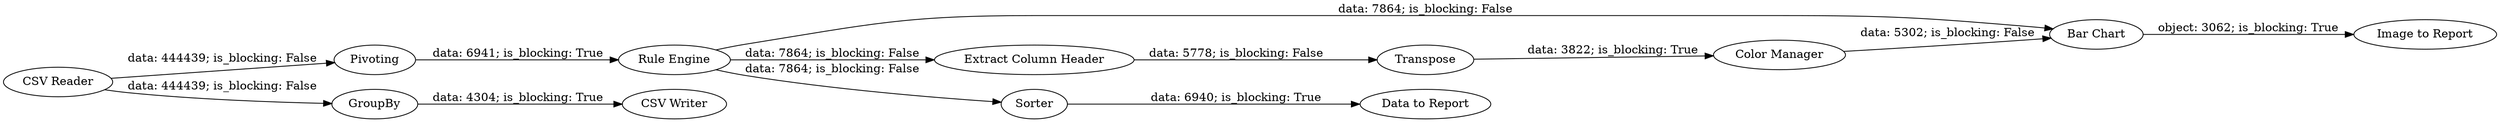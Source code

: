 digraph {
	"8844842690034659390_6" [label="Color Manager"]
	"8844842690034659390_2" [label=Pivoting]
	"8844842690034659390_17" [label="CSV Reader"]
	"8844842690034659390_7" [label="Bar Chart"]
	"8844842690034659390_9" [label=Transpose]
	"8844842690034659390_16" [label=GroupBy]
	"8844842690034659390_15" [label="CSV Writer"]
	"8844842690034659390_12" [label="Rule Engine"]
	"8844842690034659390_8" [label="Extract Column Header"]
	"8844842690034659390_10" [label="Image to Report"]
	"8844842690034659390_4" [label=Sorter]
	"8844842690034659390_11" [label="Data to Report"]
	"8844842690034659390_12" -> "8844842690034659390_7" [label="data: 7864; is_blocking: False"]
	"8844842690034659390_2" -> "8844842690034659390_12" [label="data: 6941; is_blocking: True"]
	"8844842690034659390_8" -> "8844842690034659390_9" [label="data: 5778; is_blocking: False"]
	"8844842690034659390_4" -> "8844842690034659390_11" [label="data: 6940; is_blocking: True"]
	"8844842690034659390_17" -> "8844842690034659390_2" [label="data: 444439; is_blocking: False"]
	"8844842690034659390_6" -> "8844842690034659390_7" [label="data: 5302; is_blocking: False"]
	"8844842690034659390_9" -> "8844842690034659390_6" [label="data: 3822; is_blocking: True"]
	"8844842690034659390_12" -> "8844842690034659390_8" [label="data: 7864; is_blocking: False"]
	"8844842690034659390_12" -> "8844842690034659390_4" [label="data: 7864; is_blocking: False"]
	"8844842690034659390_17" -> "8844842690034659390_16" [label="data: 444439; is_blocking: False"]
	"8844842690034659390_16" -> "8844842690034659390_15" [label="data: 4304; is_blocking: True"]
	"8844842690034659390_7" -> "8844842690034659390_10" [label="object: 3062; is_blocking: True"]
	rankdir=LR
}
